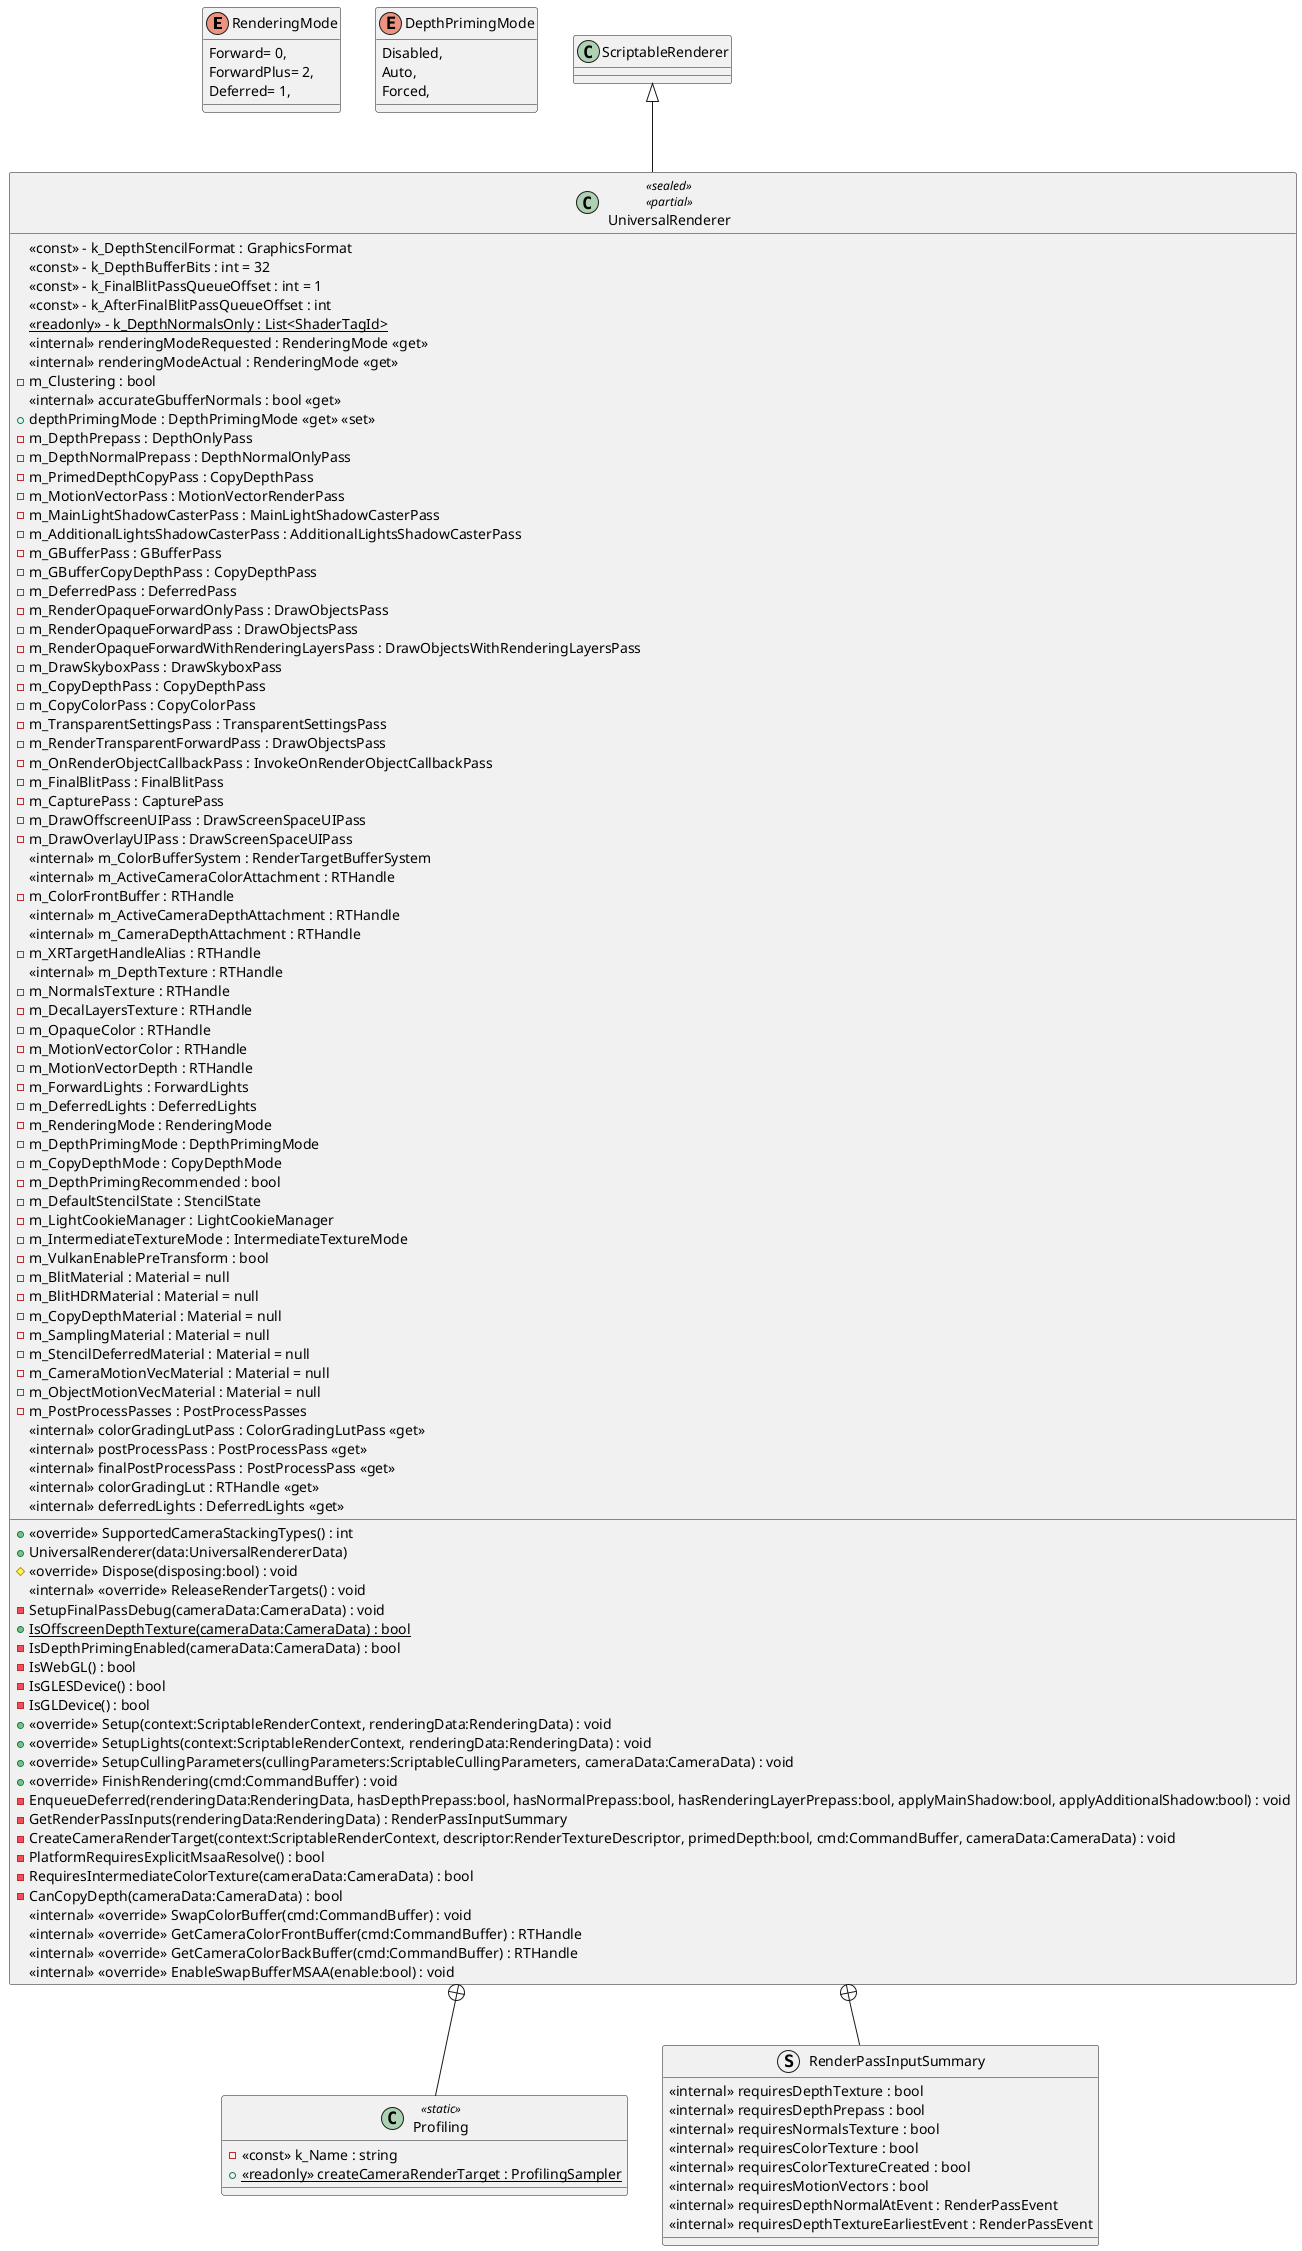 @startuml
enum RenderingMode {
    Forward= 0,
    ForwardPlus= 2,
    Deferred= 1,
}
enum DepthPrimingMode {
    Disabled,
    Auto,
    Forced,
}
class UniversalRenderer <<sealed>> <<partial>> {
    <<const>> - k_DepthStencilFormat : GraphicsFormat
    <<const>> - k_DepthBufferBits : int = 32
    <<const>> - k_FinalBlitPassQueueOffset : int = 1
    <<const>> - k_AfterFinalBlitPassQueueOffset : int
    {static} <<readonly>> - k_DepthNormalsOnly : List<ShaderTagId>
    + <<override>> SupportedCameraStackingTypes() : int
    <<internal>> renderingModeRequested : RenderingMode <<get>>
    <<internal>> renderingModeActual : RenderingMode <<get>>
    - m_Clustering : bool
    <<internal>> accurateGbufferNormals : bool <<get>>
    + depthPrimingMode : DepthPrimingMode <<get>> <<set>>
    - m_DepthPrepass : DepthOnlyPass
    - m_DepthNormalPrepass : DepthNormalOnlyPass
    - m_PrimedDepthCopyPass : CopyDepthPass
    - m_MotionVectorPass : MotionVectorRenderPass
    - m_MainLightShadowCasterPass : MainLightShadowCasterPass
    - m_AdditionalLightsShadowCasterPass : AdditionalLightsShadowCasterPass
    - m_GBufferPass : GBufferPass
    - m_GBufferCopyDepthPass : CopyDepthPass
    - m_DeferredPass : DeferredPass
    - m_RenderOpaqueForwardOnlyPass : DrawObjectsPass
    - m_RenderOpaqueForwardPass : DrawObjectsPass
    - m_RenderOpaqueForwardWithRenderingLayersPass : DrawObjectsWithRenderingLayersPass
    - m_DrawSkyboxPass : DrawSkyboxPass
    - m_CopyDepthPass : CopyDepthPass
    - m_CopyColorPass : CopyColorPass
    - m_TransparentSettingsPass : TransparentSettingsPass
    - m_RenderTransparentForwardPass : DrawObjectsPass
    - m_OnRenderObjectCallbackPass : InvokeOnRenderObjectCallbackPass
    - m_FinalBlitPass : FinalBlitPass
    - m_CapturePass : CapturePass
    - m_DrawOffscreenUIPass : DrawScreenSpaceUIPass
    - m_DrawOverlayUIPass : DrawScreenSpaceUIPass
    <<internal>> m_ColorBufferSystem : RenderTargetBufferSystem
    <<internal>> m_ActiveCameraColorAttachment : RTHandle
    - m_ColorFrontBuffer : RTHandle
    <<internal>> m_ActiveCameraDepthAttachment : RTHandle
    <<internal>> m_CameraDepthAttachment : RTHandle
    - m_XRTargetHandleAlias : RTHandle
    <<internal>> m_DepthTexture : RTHandle
    - m_NormalsTexture : RTHandle
    - m_DecalLayersTexture : RTHandle
    - m_OpaqueColor : RTHandle
    - m_MotionVectorColor : RTHandle
    - m_MotionVectorDepth : RTHandle
    - m_ForwardLights : ForwardLights
    - m_DeferredLights : DeferredLights
    - m_RenderingMode : RenderingMode
    - m_DepthPrimingMode : DepthPrimingMode
    - m_CopyDepthMode : CopyDepthMode
    - m_DepthPrimingRecommended : bool
    - m_DefaultStencilState : StencilState
    - m_LightCookieManager : LightCookieManager
    - m_IntermediateTextureMode : IntermediateTextureMode
    - m_VulkanEnablePreTransform : bool
    - m_BlitMaterial : Material = null
    - m_BlitHDRMaterial : Material = null
    - m_CopyDepthMaterial : Material = null
    - m_SamplingMaterial : Material = null
    - m_StencilDeferredMaterial : Material = null
    - m_CameraMotionVecMaterial : Material = null
    - m_ObjectMotionVecMaterial : Material = null
    - m_PostProcessPasses : PostProcessPasses
    <<internal>> colorGradingLutPass : ColorGradingLutPass <<get>>
    <<internal>> postProcessPass : PostProcessPass <<get>>
    <<internal>> finalPostProcessPass : PostProcessPass <<get>>
    <<internal>> colorGradingLut : RTHandle <<get>>
    <<internal>> deferredLights : DeferredLights <<get>>
    + UniversalRenderer(data:UniversalRendererData)
    # <<override>> Dispose(disposing:bool) : void
    <<internal>> <<override>> ReleaseRenderTargets() : void
    - SetupFinalPassDebug(cameraData:CameraData) : void
    + {static} IsOffscreenDepthTexture(cameraData:CameraData) : bool
    - IsDepthPrimingEnabled(cameraData:CameraData) : bool
    - IsWebGL() : bool
    - IsGLESDevice() : bool
    - IsGLDevice() : bool
    + <<override>> Setup(context:ScriptableRenderContext, renderingData:RenderingData) : void
    + <<override>> SetupLights(context:ScriptableRenderContext, renderingData:RenderingData) : void
    + <<override>> SetupCullingParameters(cullingParameters:ScriptableCullingParameters, cameraData:CameraData) : void
    + <<override>> FinishRendering(cmd:CommandBuffer) : void
    - EnqueueDeferred(renderingData:RenderingData, hasDepthPrepass:bool, hasNormalPrepass:bool, hasRenderingLayerPrepass:bool, applyMainShadow:bool, applyAdditionalShadow:bool) : void
    - GetRenderPassInputs(renderingData:RenderingData) : RenderPassInputSummary
    - CreateCameraRenderTarget(context:ScriptableRenderContext, descriptor:RenderTextureDescriptor, primedDepth:bool, cmd:CommandBuffer, cameraData:CameraData) : void
    - PlatformRequiresExplicitMsaaResolve() : bool
    - RequiresIntermediateColorTexture(cameraData:CameraData) : bool
    - CanCopyDepth(cameraData:CameraData) : bool
    <<internal>> <<override>> SwapColorBuffer(cmd:CommandBuffer) : void
    <<internal>> <<override>> GetCameraColorFrontBuffer(cmd:CommandBuffer) : RTHandle
    <<internal>> <<override>> GetCameraColorBackBuffer(cmd:CommandBuffer) : RTHandle
    <<internal>> <<override>> EnableSwapBufferMSAA(enable:bool) : void
}
class Profiling <<static>> {
    - <<const>> k_Name : string
    + {static} <<readonly>> createCameraRenderTarget : ProfilingSampler
}
struct RenderPassInputSummary {
    <<internal>> requiresDepthTexture : bool
    <<internal>> requiresDepthPrepass : bool
    <<internal>> requiresNormalsTexture : bool
    <<internal>> requiresColorTexture : bool
    <<internal>> requiresColorTextureCreated : bool
    <<internal>> requiresMotionVectors : bool
    <<internal>> requiresDepthNormalAtEvent : RenderPassEvent
    <<internal>> requiresDepthTextureEarliestEvent : RenderPassEvent
}
ScriptableRenderer <|-- UniversalRenderer
UniversalRenderer +-- Profiling
UniversalRenderer +-- RenderPassInputSummary
@enduml
